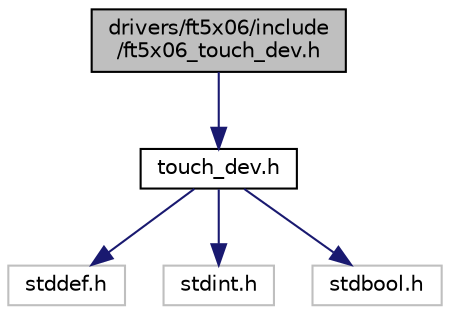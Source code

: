 digraph "drivers/ft5x06/include/ft5x06_touch_dev.h"
{
 // LATEX_PDF_SIZE
  edge [fontname="Helvetica",fontsize="10",labelfontname="Helvetica",labelfontsize="10"];
  node [fontname="Helvetica",fontsize="10",shape=record];
  Node1 [label="drivers/ft5x06/include\l/ft5x06_touch_dev.h",height=0.2,width=0.4,color="black", fillcolor="grey75", style="filled", fontcolor="black",tooltip="Definition of the driver for the touch_dev generic interface."];
  Node1 -> Node2 [color="midnightblue",fontsize="10",style="solid",fontname="Helvetica"];
  Node2 [label="touch_dev.h",height=0.2,width=0.4,color="black", fillcolor="white", style="filled",URL="$touch__dev_8h_source.html",tooltip=" "];
  Node2 -> Node3 [color="midnightblue",fontsize="10",style="solid",fontname="Helvetica"];
  Node3 [label="stddef.h",height=0.2,width=0.4,color="grey75", fillcolor="white", style="filled",tooltip=" "];
  Node2 -> Node4 [color="midnightblue",fontsize="10",style="solid",fontname="Helvetica"];
  Node4 [label="stdint.h",height=0.2,width=0.4,color="grey75", fillcolor="white", style="filled",tooltip=" "];
  Node2 -> Node5 [color="midnightblue",fontsize="10",style="solid",fontname="Helvetica"];
  Node5 [label="stdbool.h",height=0.2,width=0.4,color="grey75", fillcolor="white", style="filled",tooltip=" "];
}
